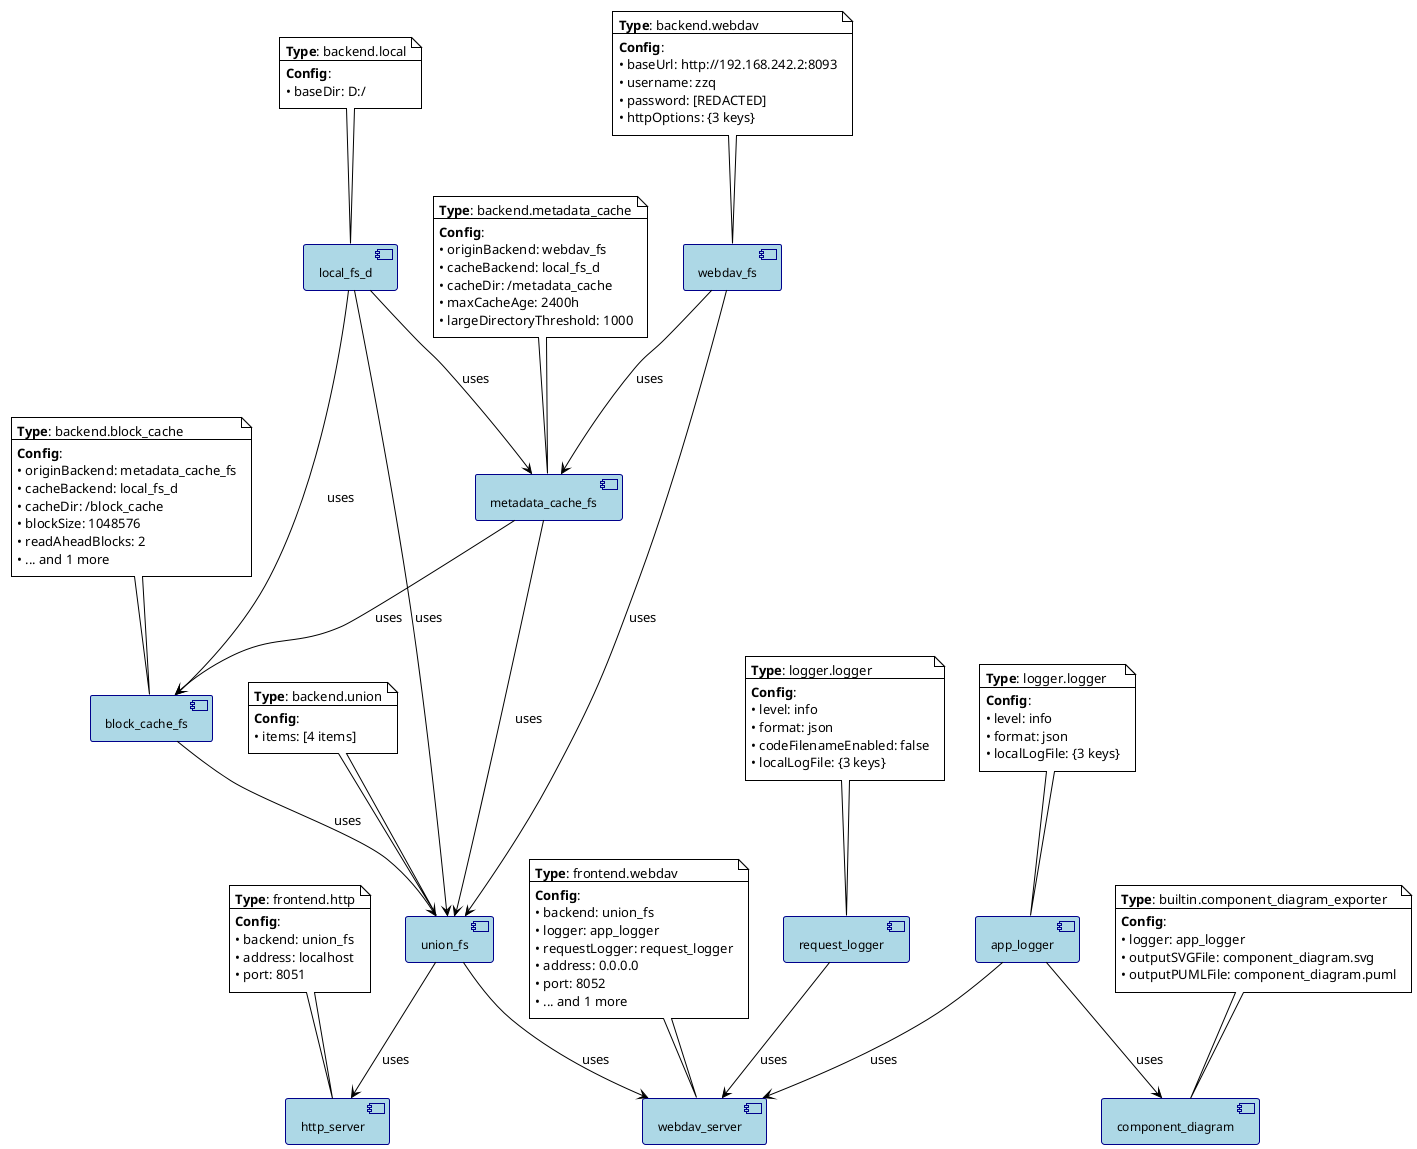 @startuml
!define COMPONENT_DIAGRAM
!theme plain

skinparam backgroundColor White
skinparam componentBackgroundColor LightBlue
skinparam componentBorderColor DarkBlue
skinparam componentFontSize 12
skinparam componentStyle uml2

component [local_fs_d] as local_fs_d
note top of local_fs_d
  **Type**: backend.local
  --
  **Config**:
  • baseDir: D:/
end note

component [webdav_fs] as webdav_fs
note top of webdav_fs
  **Type**: backend.webdav
  --
  **Config**:
  • baseUrl: http://192.168.242.2:8093
  • username: zzq
  • password: [REDACTED]
  • httpOptions: {3 keys}
end note

component [metadata_cache_fs] as metadata_cache_fs
note top of metadata_cache_fs
  **Type**: backend.metadata_cache
  --
  **Config**:
  • originBackend: webdav_fs
  • cacheBackend: local_fs_d
  • cacheDir: /metadata_cache
  • maxCacheAge: 2400h
  • largeDirectoryThreshold: 1000
end note

component [block_cache_fs] as block_cache_fs
note top of block_cache_fs
  **Type**: backend.block_cache
  --
  **Config**:
  • originBackend: metadata_cache_fs
  • cacheBackend: local_fs_d
  • cacheDir: /block_cache
  • blockSize: 1048576
  • readAheadBlocks: 2
  • ... and 1 more
end note

component [union_fs] as union_fs
note top of union_fs
  **Type**: backend.union
  --
  **Config**:
  • items: [4 items]
end note

component [http_server] as http_server
note top of http_server
  **Type**: frontend.http
  --
  **Config**:
  • backend: union_fs
  • address: localhost
  • port: 8051
end note

component [request_logger] as request_logger
note top of request_logger
  **Type**: logger.logger
  --
  **Config**:
  • level: info
  • format: json
  • codeFilenameEnabled: false
  • localLogFile: {3 keys}
end note

component [app_logger] as app_logger
note top of app_logger
  **Type**: logger.logger
  --
  **Config**:
  • level: info
  • format: json
  • localLogFile: {3 keys}
end note

component [webdav_server] as webdav_server
note top of webdav_server
  **Type**: frontend.webdav
  --
  **Config**:
  • backend: union_fs
  • logger: app_logger
  • requestLogger: request_logger
  • address: 0.0.0.0
  • port: 8052
  • ... and 1 more
end note

component [component_diagram] as component_diagram
note top of component_diagram
  **Type**: builtin.component_diagram_exporter
  --
  **Config**:
  • logger: app_logger
  • outputSVGFile: component_diagram.svg
  • outputPUMLFile: component_diagram.puml
end note

' Dependencies
webdav_fs --> metadata_cache_fs : uses
local_fs_d --> metadata_cache_fs : uses
metadata_cache_fs --> block_cache_fs : uses
local_fs_d --> block_cache_fs : uses
local_fs_d --> union_fs : uses
metadata_cache_fs --> union_fs : uses
block_cache_fs --> union_fs : uses
webdav_fs --> union_fs : uses
union_fs --> http_server : uses
union_fs --> webdav_server : uses
app_logger --> webdav_server : uses
request_logger --> webdav_server : uses
app_logger --> component_diagram : uses

@enduml
